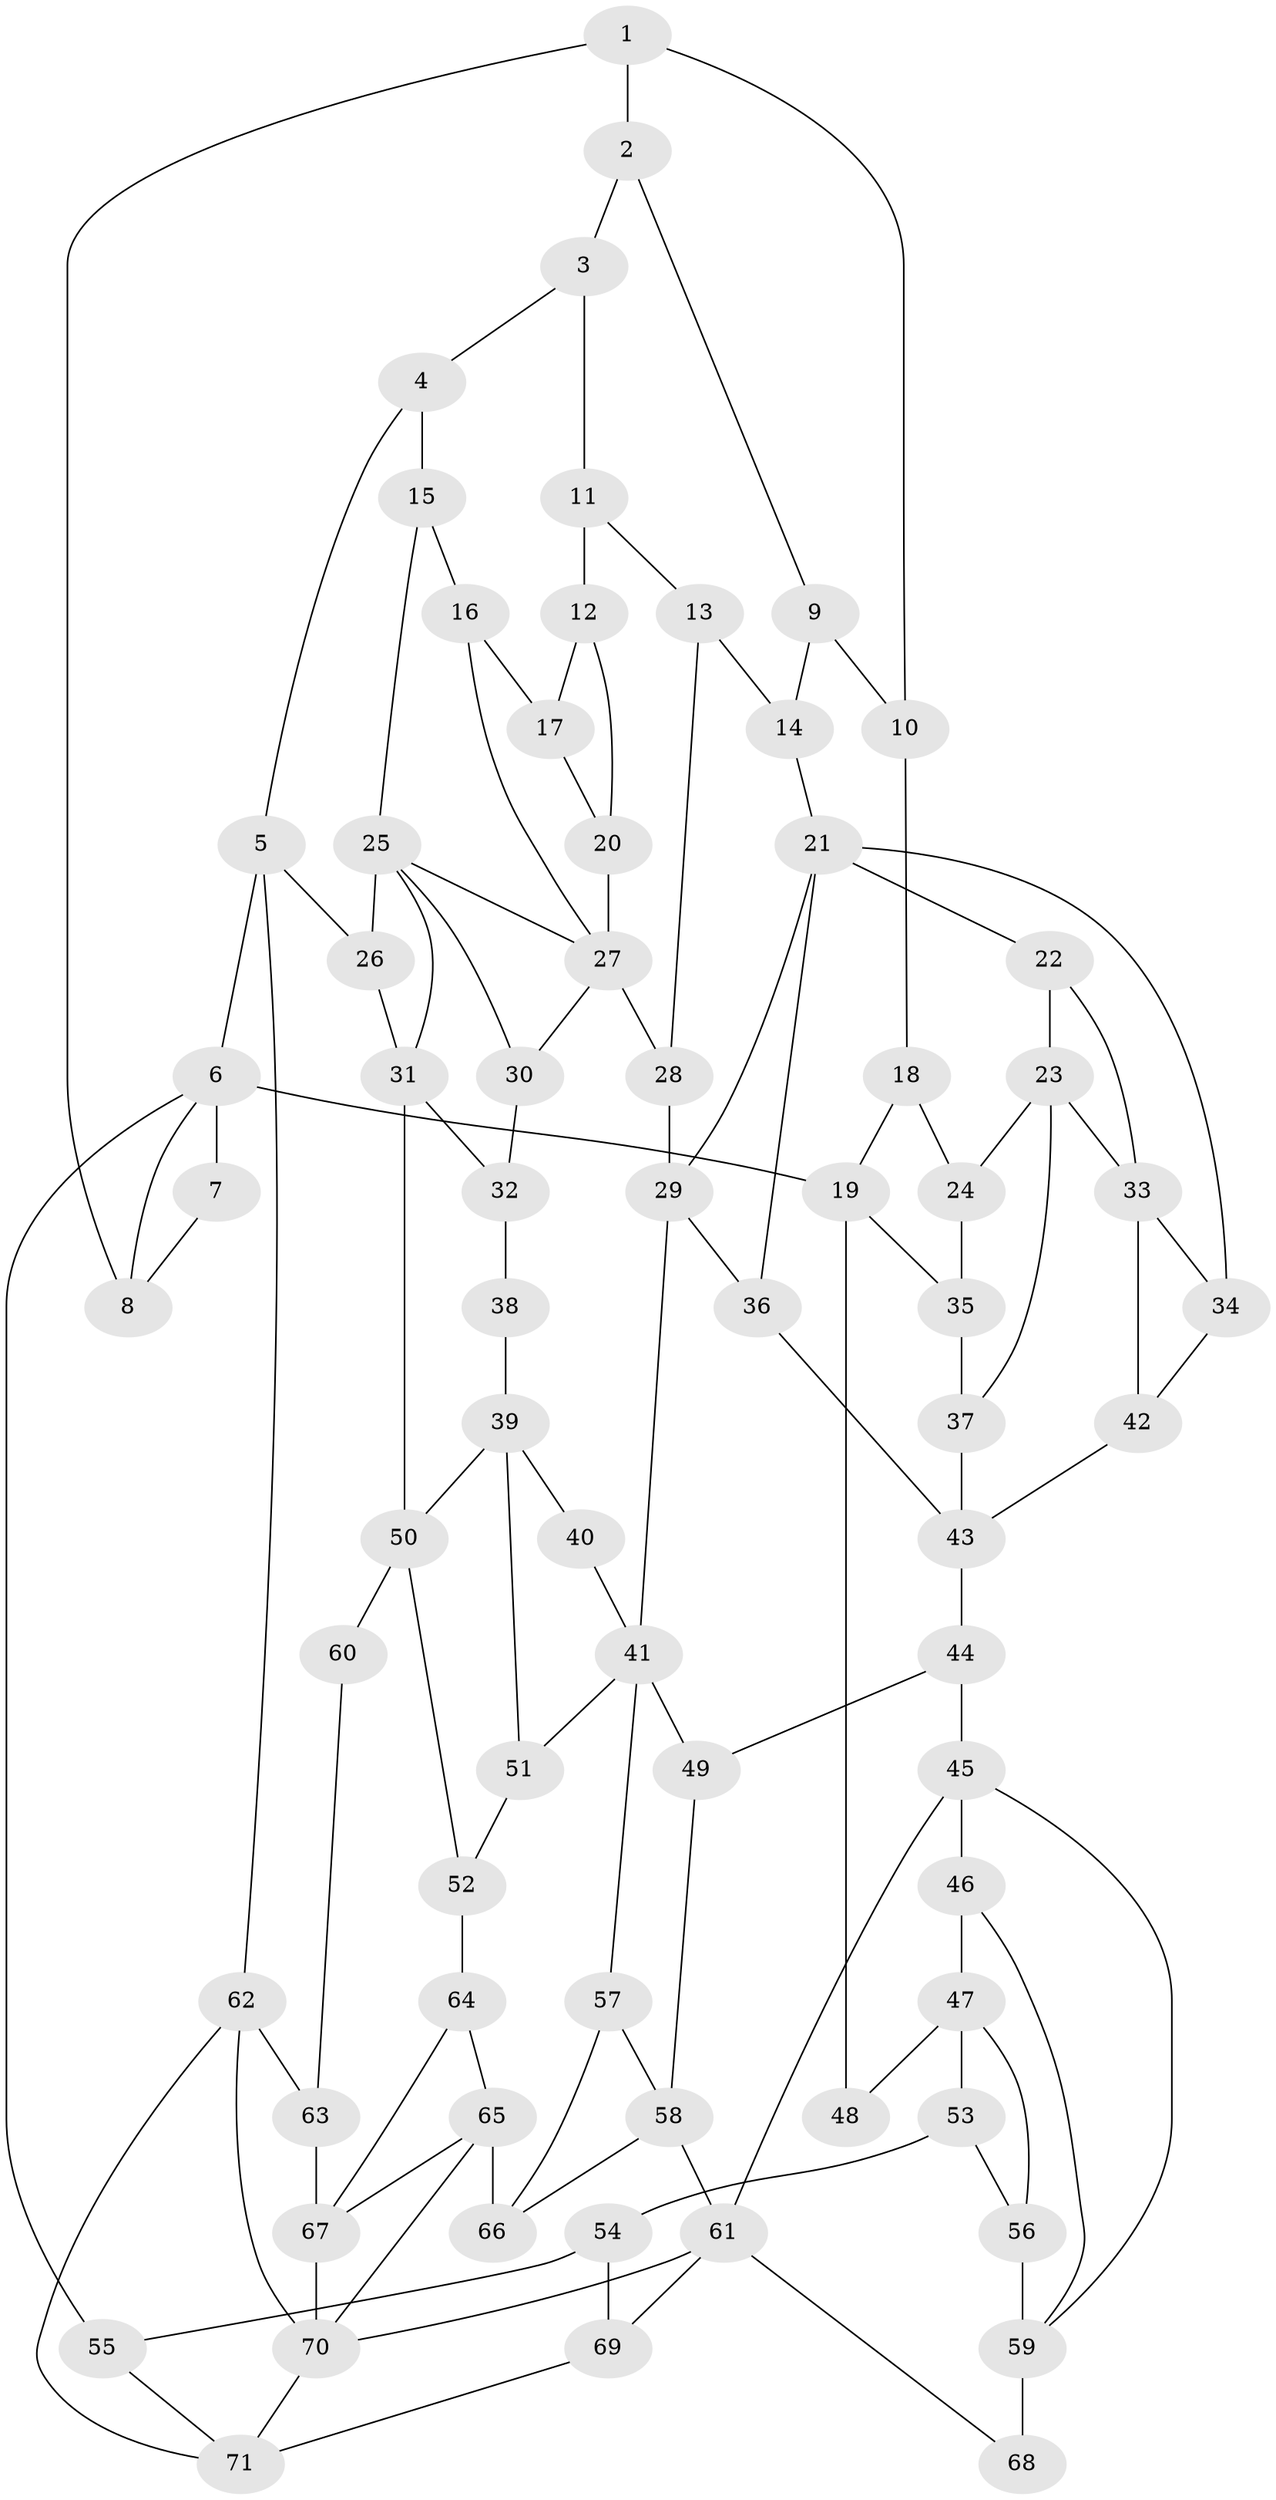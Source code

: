 // original degree distribution, {3: 0.014184397163120567, 4: 0.19148936170212766, 6: 0.1702127659574468, 5: 0.624113475177305}
// Generated by graph-tools (version 1.1) at 2025/38/03/09/25 02:38:34]
// undirected, 71 vertices, 119 edges
graph export_dot {
graph [start="1"]
  node [color=gray90,style=filled];
  1;
  2;
  3;
  4;
  5;
  6;
  7;
  8;
  9;
  10;
  11;
  12;
  13;
  14;
  15;
  16;
  17;
  18;
  19;
  20;
  21;
  22;
  23;
  24;
  25;
  26;
  27;
  28;
  29;
  30;
  31;
  32;
  33;
  34;
  35;
  36;
  37;
  38;
  39;
  40;
  41;
  42;
  43;
  44;
  45;
  46;
  47;
  48;
  49;
  50;
  51;
  52;
  53;
  54;
  55;
  56;
  57;
  58;
  59;
  60;
  61;
  62;
  63;
  64;
  65;
  66;
  67;
  68;
  69;
  70;
  71;
  1 -- 2 [weight=1.0];
  1 -- 8 [weight=1.0];
  1 -- 10 [weight=1.0];
  2 -- 3 [weight=1.0];
  2 -- 9 [weight=1.0];
  3 -- 4 [weight=1.0];
  3 -- 11 [weight=1.0];
  4 -- 5 [weight=1.0];
  4 -- 15 [weight=1.0];
  5 -- 6 [weight=1.0];
  5 -- 26 [weight=1.0];
  5 -- 62 [weight=1.0];
  6 -- 7 [weight=1.0];
  6 -- 8 [weight=1.0];
  6 -- 19 [weight=2.0];
  6 -- 55 [weight=2.0];
  7 -- 8 [weight=1.0];
  9 -- 10 [weight=1.0];
  9 -- 14 [weight=1.0];
  10 -- 18 [weight=1.0];
  11 -- 12 [weight=4.0];
  11 -- 13 [weight=1.0];
  12 -- 17 [weight=1.0];
  12 -- 20 [weight=1.0];
  13 -- 14 [weight=1.0];
  13 -- 28 [weight=1.0];
  14 -- 21 [weight=1.0];
  15 -- 16 [weight=1.0];
  15 -- 25 [weight=1.0];
  16 -- 17 [weight=1.0];
  16 -- 27 [weight=1.0];
  17 -- 20 [weight=1.0];
  18 -- 19 [weight=1.0];
  18 -- 24 [weight=1.0];
  19 -- 35 [weight=1.0];
  19 -- 48 [weight=2.0];
  20 -- 27 [weight=1.0];
  21 -- 22 [weight=1.0];
  21 -- 29 [weight=1.0];
  21 -- 34 [weight=1.0];
  21 -- 36 [weight=1.0];
  22 -- 23 [weight=1.0];
  22 -- 33 [weight=1.0];
  23 -- 24 [weight=1.0];
  23 -- 33 [weight=2.0];
  23 -- 37 [weight=1.0];
  24 -- 35 [weight=1.0];
  25 -- 26 [weight=2.0];
  25 -- 27 [weight=1.0];
  25 -- 30 [weight=1.0];
  25 -- 31 [weight=1.0];
  26 -- 31 [weight=1.0];
  27 -- 28 [weight=2.0];
  27 -- 30 [weight=1.0];
  28 -- 29 [weight=2.0];
  29 -- 36 [weight=1.0];
  29 -- 41 [weight=2.0];
  30 -- 32 [weight=1.0];
  31 -- 32 [weight=1.0];
  31 -- 50 [weight=2.0];
  32 -- 38 [weight=1.0];
  33 -- 34 [weight=1.0];
  33 -- 42 [weight=2.0];
  34 -- 42 [weight=1.0];
  35 -- 37 [weight=1.0];
  36 -- 43 [weight=1.0];
  37 -- 43 [weight=1.0];
  38 -- 39 [weight=2.0];
  39 -- 40 [weight=2.0];
  39 -- 50 [weight=1.0];
  39 -- 51 [weight=1.0];
  40 -- 41 [weight=1.0];
  41 -- 49 [weight=1.0];
  41 -- 51 [weight=1.0];
  41 -- 57 [weight=1.0];
  42 -- 43 [weight=1.0];
  43 -- 44 [weight=2.0];
  44 -- 45 [weight=1.0];
  44 -- 49 [weight=1.0];
  45 -- 46 [weight=1.0];
  45 -- 59 [weight=1.0];
  45 -- 61 [weight=1.0];
  46 -- 47 [weight=1.0];
  46 -- 59 [weight=1.0];
  47 -- 48 [weight=2.0];
  47 -- 53 [weight=1.0];
  47 -- 56 [weight=2.0];
  49 -- 58 [weight=2.0];
  50 -- 52 [weight=1.0];
  50 -- 60 [weight=2.0];
  51 -- 52 [weight=1.0];
  52 -- 64 [weight=1.0];
  53 -- 54 [weight=1.0];
  53 -- 56 [weight=1.0];
  54 -- 55 [weight=1.0];
  54 -- 69 [weight=1.0];
  55 -- 71 [weight=1.0];
  56 -- 59 [weight=2.0];
  57 -- 58 [weight=1.0];
  57 -- 66 [weight=1.0];
  58 -- 61 [weight=2.0];
  58 -- 66 [weight=1.0];
  59 -- 68 [weight=2.0];
  60 -- 63 [weight=1.0];
  61 -- 68 [weight=1.0];
  61 -- 69 [weight=1.0];
  61 -- 70 [weight=1.0];
  62 -- 63 [weight=1.0];
  62 -- 70 [weight=1.0];
  62 -- 71 [weight=1.0];
  63 -- 67 [weight=2.0];
  64 -- 65 [weight=1.0];
  64 -- 67 [weight=1.0];
  65 -- 66 [weight=2.0];
  65 -- 67 [weight=2.0];
  65 -- 70 [weight=1.0];
  67 -- 70 [weight=1.0];
  69 -- 71 [weight=1.0];
  70 -- 71 [weight=1.0];
}
